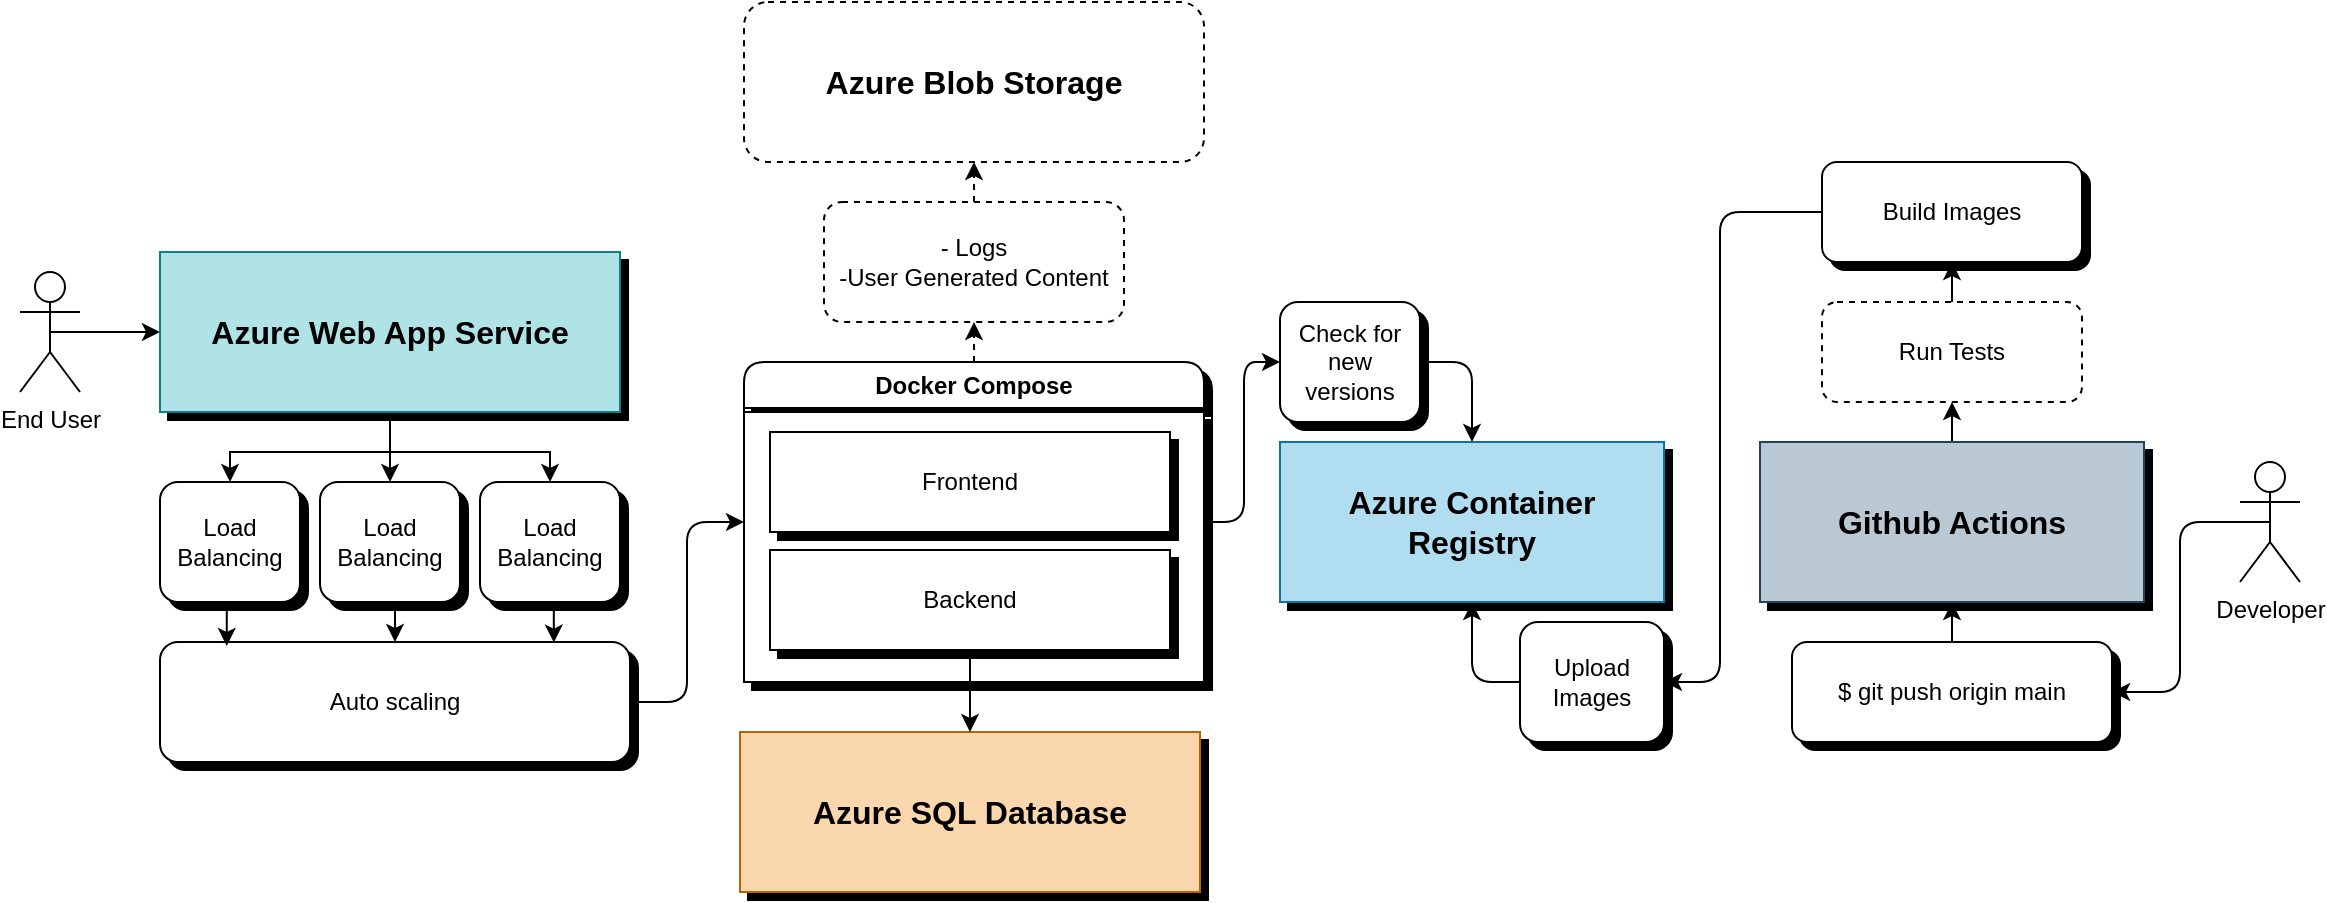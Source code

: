 <mxfile version="26.0.11">
  <diagram id="C5RBs43oDa-KdzZeNtuy" name="Page-1">
    <mxGraphModel dx="1429" dy="789" grid="1" gridSize="10" guides="1" tooltips="1" connect="1" arrows="1" fold="1" page="1" pageScale="1" pageWidth="620" pageHeight="500" background="#ffffff" math="0" shadow="0">
      <root>
        <mxCell id="WIyWlLk6GJQsqaUBKTNV-0" />
        <mxCell id="WIyWlLk6GJQsqaUBKTNV-1" parent="WIyWlLk6GJQsqaUBKTNV-0" />
        <mxCell id="nEQn-P0i9E69s7znphF9-3" value="Docker Compose" style="swimlane;whiteSpace=wrap;html=1;labelBackgroundColor=none;rounded=1;shadow=1;strokeColor=default;align=center;verticalAlign=middle;shadowOffsetX=4;shadowOffsetY=4;shadowBlur=0;shadowOpacity=100;fontFamily=Helvetica;fontSize=12;fontColor=default;fillColor=default;" vertex="1" parent="WIyWlLk6GJQsqaUBKTNV-1">
          <mxGeometry x="412" y="205" width="230" height="160" as="geometry">
            <mxRectangle width="140" height="30" as="alternateBounds" />
          </mxGeometry>
        </mxCell>
        <mxCell id="nEQn-P0i9E69s7znphF9-4" value="&lt;font style=&quot;font-size: 16px;&quot;&gt;&lt;b&gt;Azure SQL Database&lt;br&gt;&lt;/b&gt;&lt;/font&gt;" style="rounded=0;whiteSpace=wrap;html=1;labelBackgroundColor=none;shadow=1;strokeColor=#b46504;align=center;verticalAlign=middle;shadowOffsetX=4;shadowOffsetY=4;shadowBlur=0;shadowOpacity=100;fontFamily=Helvetica;fontSize=12;fillColor=#fad7ac;" vertex="1" parent="WIyWlLk6GJQsqaUBKTNV-1">
          <mxGeometry x="410" y="390" width="230" height="80" as="geometry" />
        </mxCell>
        <mxCell id="nEQn-P0i9E69s7znphF9-5" value="&lt;font style=&quot;font-size: 16px;&quot;&gt;&lt;b&gt;Azure Blob Storage&lt;br&gt;&lt;/b&gt;&lt;/font&gt;" style="rounded=1;whiteSpace=wrap;html=1;dashed=1;labelBackgroundColor=none;" vertex="1" parent="WIyWlLk6GJQsqaUBKTNV-1">
          <mxGeometry x="412" y="25" width="230" height="80" as="geometry" />
        </mxCell>
        <mxCell id="nEQn-P0i9E69s7znphF9-62" style="edgeStyle=orthogonalEdgeStyle;rounded=0;orthogonalLoop=1;jettySize=auto;html=1;exitX=0.5;exitY=0.5;exitDx=0;exitDy=0;exitPerimeter=0;entryX=0;entryY=0.5;entryDx=0;entryDy=0;fontFamily=Helvetica;fontSize=12;fontColor=default;labelBackgroundColor=none;" edge="1" parent="WIyWlLk6GJQsqaUBKTNV-1" source="nEQn-P0i9E69s7znphF9-6" target="nEQn-P0i9E69s7znphF9-9">
          <mxGeometry relative="1" as="geometry" />
        </mxCell>
        <mxCell id="nEQn-P0i9E69s7znphF9-6" value="End User" style="shape=umlActor;verticalLabelPosition=bottom;verticalAlign=top;html=1;outlineConnect=0;labelBackgroundColor=none;rounded=1;" vertex="1" parent="WIyWlLk6GJQsqaUBKTNV-1">
          <mxGeometry x="50" y="160" width="30" height="60" as="geometry" />
        </mxCell>
        <mxCell id="nEQn-P0i9E69s7znphF9-7" value="" style="group;fontStyle=1;labelBackgroundColor=none;rounded=0;glass=0;fillColor=default;shadow=1;strokeColor=default;align=center;verticalAlign=middle;shadowOffsetX=4;shadowOffsetY=4;shadowBlur=0;shadowOpacity=100;fontFamily=Helvetica;fontSize=12;fontColor=default;container=0;" vertex="1" connectable="0" parent="WIyWlLk6GJQsqaUBKTNV-1">
          <mxGeometry x="412" y="230" width="230" height="135" as="geometry" />
        </mxCell>
        <mxCell id="nEQn-P0i9E69s7znphF9-11" style="edgeStyle=orthogonalEdgeStyle;rounded=1;orthogonalLoop=1;jettySize=auto;html=1;entryX=0;entryY=0.5;entryDx=0;entryDy=0;labelBackgroundColor=none;fontColor=default;" edge="1" parent="WIyWlLk6GJQsqaUBKTNV-1" source="nEQn-P0i9E69s7znphF9-20" target="nEQn-P0i9E69s7znphF9-3">
          <mxGeometry relative="1" as="geometry" />
        </mxCell>
        <mxCell id="nEQn-P0i9E69s7znphF9-55" style="edgeStyle=orthogonalEdgeStyle;rounded=0;orthogonalLoop=1;jettySize=auto;html=1;exitX=0.5;exitY=1;exitDx=0;exitDy=0;entryX=0.5;entryY=0;entryDx=0;entryDy=0;fontFamily=Helvetica;fontSize=12;fontColor=default;labelBackgroundColor=none;" edge="1" parent="WIyWlLk6GJQsqaUBKTNV-1" source="nEQn-P0i9E69s7znphF9-9" target="nEQn-P0i9E69s7znphF9-18">
          <mxGeometry relative="1" as="geometry" />
        </mxCell>
        <mxCell id="nEQn-P0i9E69s7znphF9-56" style="edgeStyle=orthogonalEdgeStyle;rounded=0;orthogonalLoop=1;jettySize=auto;html=1;exitX=0.5;exitY=1;exitDx=0;exitDy=0;entryX=0.5;entryY=0;entryDx=0;entryDy=0;fontFamily=Helvetica;fontSize=12;fontColor=default;labelBackgroundColor=none;" edge="1" parent="WIyWlLk6GJQsqaUBKTNV-1" source="nEQn-P0i9E69s7znphF9-9" target="nEQn-P0i9E69s7znphF9-54">
          <mxGeometry relative="1" as="geometry" />
        </mxCell>
        <mxCell id="nEQn-P0i9E69s7znphF9-57" style="edgeStyle=orthogonalEdgeStyle;rounded=0;orthogonalLoop=1;jettySize=auto;html=1;exitX=0.5;exitY=1;exitDx=0;exitDy=0;entryX=0.5;entryY=0;entryDx=0;entryDy=0;fontFamily=Helvetica;fontSize=12;fontColor=default;labelBackgroundColor=none;" edge="1" parent="WIyWlLk6GJQsqaUBKTNV-1" source="nEQn-P0i9E69s7znphF9-9" target="nEQn-P0i9E69s7znphF9-53">
          <mxGeometry relative="1" as="geometry" />
        </mxCell>
        <mxCell id="nEQn-P0i9E69s7znphF9-9" value="&lt;font style=&quot;font-size: 16px;&quot;&gt;&lt;b&gt;Azure Web App Service&lt;br&gt;&lt;/b&gt;&lt;/font&gt;" style="rounded=0;whiteSpace=wrap;html=1;labelBackgroundColor=none;shadow=1;shadowOpacity=100;shadowBlur=0;shadowOffsetX=4;shadowOffsetY=4;fillColor=#b0e3e6;strokeColor=#0e8088;" vertex="1" parent="WIyWlLk6GJQsqaUBKTNV-1">
          <mxGeometry x="120" y="150" width="230" height="80" as="geometry" />
        </mxCell>
        <mxCell id="nEQn-P0i9E69s7znphF9-17" style="edgeStyle=orthogonalEdgeStyle;rounded=1;orthogonalLoop=1;jettySize=auto;html=1;exitX=0.5;exitY=0;exitDx=0;exitDy=0;entryX=0.5;entryY=1;entryDx=0;entryDy=0;dashed=1;labelBackgroundColor=none;fontColor=default;" edge="1" parent="WIyWlLk6GJQsqaUBKTNV-1" source="nEQn-P0i9E69s7znphF9-14" target="nEQn-P0i9E69s7znphF9-5">
          <mxGeometry relative="1" as="geometry" />
        </mxCell>
        <mxCell id="nEQn-P0i9E69s7znphF9-14" value="&lt;div align=&quot;center&quot;&gt;- Logs&lt;br&gt;-User Generated Content&lt;br&gt;&lt;/div&gt;" style="rounded=1;whiteSpace=wrap;html=1;align=center;dashed=1;labelBackgroundColor=none;" vertex="1" parent="WIyWlLk6GJQsqaUBKTNV-1">
          <mxGeometry x="452" y="125" width="150" height="60" as="geometry" />
        </mxCell>
        <mxCell id="nEQn-P0i9E69s7znphF9-16" style="edgeStyle=orthogonalEdgeStyle;rounded=1;orthogonalLoop=1;jettySize=auto;html=1;exitX=0.5;exitY=0;exitDx=0;exitDy=0;entryX=0.5;entryY=1;entryDx=0;entryDy=0;dashed=1;labelBackgroundColor=none;fontColor=default;" edge="1" parent="WIyWlLk6GJQsqaUBKTNV-1" source="nEQn-P0i9E69s7znphF9-3" target="nEQn-P0i9E69s7znphF9-14">
          <mxGeometry relative="1" as="geometry" />
        </mxCell>
        <mxCell id="nEQn-P0i9E69s7znphF9-60" style="edgeStyle=orthogonalEdgeStyle;rounded=0;orthogonalLoop=1;jettySize=auto;html=1;exitX=0.5;exitY=1;exitDx=0;exitDy=0;entryX=0.5;entryY=0;entryDx=0;entryDy=0;fontFamily=Helvetica;fontSize=12;fontColor=default;labelBackgroundColor=none;" edge="1" parent="WIyWlLk6GJQsqaUBKTNV-1" source="nEQn-P0i9E69s7znphF9-18" target="nEQn-P0i9E69s7znphF9-20">
          <mxGeometry relative="1" as="geometry" />
        </mxCell>
        <mxCell id="nEQn-P0i9E69s7znphF9-18" value="Load Balancing" style="rounded=1;whiteSpace=wrap;html=1;fontStyle=0;labelBackgroundColor=none;shadow=1;strokeColor=default;align=center;verticalAlign=middle;shadowOffsetX=4;shadowOffsetY=4;shadowBlur=0;shadowOpacity=100;fontFamily=Helvetica;fontSize=12;fontColor=default;fillColor=default;" vertex="1" parent="WIyWlLk6GJQsqaUBKTNV-1">
          <mxGeometry x="200" y="265" width="70" height="60" as="geometry" />
        </mxCell>
        <mxCell id="nEQn-P0i9E69s7znphF9-20" value="Auto scaling" style="rounded=1;whiteSpace=wrap;html=1;fontStyle=0;labelBackgroundColor=none;shadow=1;strokeColor=default;align=center;verticalAlign=middle;shadowOffsetX=4;shadowOffsetY=4;shadowBlur=0;shadowOpacity=100;fontFamily=Helvetica;fontSize=12;fontColor=default;fillColor=default;" vertex="1" parent="WIyWlLk6GJQsqaUBKTNV-1">
          <mxGeometry x="120" y="345" width="235" height="60" as="geometry" />
        </mxCell>
        <mxCell id="nEQn-P0i9E69s7znphF9-22" style="edgeStyle=orthogonalEdgeStyle;rounded=1;orthogonalLoop=1;jettySize=auto;html=1;exitX=0.5;exitY=1;exitDx=0;exitDy=0;entryX=0.5;entryY=0;entryDx=0;entryDy=0;labelBackgroundColor=none;fontColor=default;" edge="1" parent="WIyWlLk6GJQsqaUBKTNV-1" source="nEQn-P0i9E69s7znphF9-1" target="nEQn-P0i9E69s7znphF9-4">
          <mxGeometry relative="1" as="geometry" />
        </mxCell>
        <mxCell id="nEQn-P0i9E69s7znphF9-24" value="&lt;font style=&quot;font-size: 16px;&quot;&gt;Azure Container Registry&lt;/font&gt;" style="rounded=0;whiteSpace=wrap;html=1;fontStyle=1;labelBackgroundColor=none;shadow=1;strokeColor=#10739e;align=center;verticalAlign=middle;shadowOffsetX=4;shadowOffsetY=4;shadowBlur=0;shadowOpacity=100;fontFamily=Helvetica;fontSize=12;fillColor=#b1ddf0;" vertex="1" parent="WIyWlLk6GJQsqaUBKTNV-1">
          <mxGeometry x="680" y="245" width="192" height="80" as="geometry" />
        </mxCell>
        <mxCell id="nEQn-P0i9E69s7znphF9-50" style="edgeStyle=orthogonalEdgeStyle;rounded=1;orthogonalLoop=1;jettySize=auto;html=1;exitX=0.5;exitY=0;exitDx=0;exitDy=0;entryX=0.5;entryY=1;entryDx=0;entryDy=0;labelBackgroundColor=none;fontColor=default;" edge="1" parent="WIyWlLk6GJQsqaUBKTNV-1" source="nEQn-P0i9E69s7znphF9-27" target="nEQn-P0i9E69s7znphF9-35">
          <mxGeometry relative="1" as="geometry" />
        </mxCell>
        <mxCell id="nEQn-P0i9E69s7znphF9-27" value="&lt;font style=&quot;font-size: 16px;&quot;&gt;Github Actions&lt;/font&gt;" style="rounded=0;whiteSpace=wrap;html=1;fontStyle=1;labelBackgroundColor=none;shadow=1;strokeColor=#23445d;align=center;verticalAlign=middle;shadowOffsetX=4;shadowOffsetY=4;shadowBlur=0;shadowOpacity=100;fontFamily=Helvetica;fontSize=12;fillColor=#bac8d3;" vertex="1" parent="WIyWlLk6GJQsqaUBKTNV-1">
          <mxGeometry x="920" y="245" width="192" height="80" as="geometry" />
        </mxCell>
        <mxCell id="nEQn-P0i9E69s7znphF9-45" style="edgeStyle=orthogonalEdgeStyle;rounded=1;orthogonalLoop=1;jettySize=auto;html=1;exitX=0;exitY=0.5;exitDx=0;exitDy=0;entryX=0.5;entryY=1;entryDx=0;entryDy=0;labelBackgroundColor=none;fontColor=default;" edge="1" parent="WIyWlLk6GJQsqaUBKTNV-1" source="nEQn-P0i9E69s7znphF9-29" target="nEQn-P0i9E69s7znphF9-24">
          <mxGeometry relative="1" as="geometry" />
        </mxCell>
        <mxCell id="nEQn-P0i9E69s7znphF9-29" value="Upload Images" style="rounded=1;whiteSpace=wrap;html=1;fontStyle=0;labelBackgroundColor=none;shadow=1;strokeColor=default;align=center;verticalAlign=middle;shadowOffsetX=4;shadowOffsetY=4;shadowBlur=0;shadowOpacity=100;fontFamily=Helvetica;fontSize=12;fontColor=default;fillColor=default;" vertex="1" parent="WIyWlLk6GJQsqaUBKTNV-1">
          <mxGeometry x="800" y="335" width="72" height="60" as="geometry" />
        </mxCell>
        <mxCell id="nEQn-P0i9E69s7znphF9-49" style="edgeStyle=orthogonalEdgeStyle;rounded=1;orthogonalLoop=1;jettySize=auto;html=1;exitX=0.5;exitY=0.5;exitDx=0;exitDy=0;exitPerimeter=0;entryX=1;entryY=0.5;entryDx=0;entryDy=0;labelBackgroundColor=none;fontColor=default;" edge="1" parent="WIyWlLk6GJQsqaUBKTNV-1" source="nEQn-P0i9E69s7znphF9-31" target="nEQn-P0i9E69s7znphF9-33">
          <mxGeometry relative="1" as="geometry">
            <Array as="points">
              <mxPoint x="1130" y="285" />
              <mxPoint x="1130" y="370" />
            </Array>
          </mxGeometry>
        </mxCell>
        <mxCell id="nEQn-P0i9E69s7znphF9-31" value="Developer" style="shape=umlActor;verticalLabelPosition=bottom;verticalAlign=top;html=1;outlineConnect=0;labelBackgroundColor=none;rounded=1;" vertex="1" parent="WIyWlLk6GJQsqaUBKTNV-1">
          <mxGeometry x="1160" y="255" width="30" height="60" as="geometry" />
        </mxCell>
        <mxCell id="nEQn-P0i9E69s7znphF9-48" style="edgeStyle=orthogonalEdgeStyle;rounded=1;orthogonalLoop=1;jettySize=auto;html=1;exitX=0.5;exitY=0;exitDx=0;exitDy=0;entryX=0.5;entryY=1;entryDx=0;entryDy=0;labelBackgroundColor=none;fontColor=default;" edge="1" parent="WIyWlLk6GJQsqaUBKTNV-1" source="nEQn-P0i9E69s7znphF9-33" target="nEQn-P0i9E69s7znphF9-27">
          <mxGeometry relative="1" as="geometry" />
        </mxCell>
        <mxCell id="nEQn-P0i9E69s7znphF9-33" value="$ git push origin main" style="rounded=1;whiteSpace=wrap;html=1;fontStyle=0;labelBackgroundColor=none;shadow=1;strokeColor=default;align=center;verticalAlign=middle;shadowOffsetX=4;shadowOffsetY=4;shadowBlur=0;shadowOpacity=100;fontFamily=Helvetica;fontSize=12;fontColor=default;fillColor=default;" vertex="1" parent="WIyWlLk6GJQsqaUBKTNV-1">
          <mxGeometry x="936" y="345" width="160" height="50" as="geometry" />
        </mxCell>
        <mxCell id="nEQn-P0i9E69s7znphF9-51" style="edgeStyle=orthogonalEdgeStyle;rounded=1;orthogonalLoop=1;jettySize=auto;html=1;exitX=0.5;exitY=0;exitDx=0;exitDy=0;entryX=0.5;entryY=1;entryDx=0;entryDy=0;labelBackgroundColor=none;fontColor=default;" edge="1" parent="WIyWlLk6GJQsqaUBKTNV-1" source="nEQn-P0i9E69s7znphF9-35" target="nEQn-P0i9E69s7znphF9-36">
          <mxGeometry relative="1" as="geometry" />
        </mxCell>
        <mxCell id="nEQn-P0i9E69s7znphF9-35" value="Run Tests" style="rounded=1;whiteSpace=wrap;html=1;fontStyle=0;dashed=1;labelBackgroundColor=none;" vertex="1" parent="WIyWlLk6GJQsqaUBKTNV-1">
          <mxGeometry x="951" y="175" width="130" height="50" as="geometry" />
        </mxCell>
        <mxCell id="nEQn-P0i9E69s7znphF9-52" style="edgeStyle=orthogonalEdgeStyle;rounded=1;orthogonalLoop=1;jettySize=auto;html=1;exitX=0;exitY=0.5;exitDx=0;exitDy=0;entryX=1;entryY=0.5;entryDx=0;entryDy=0;labelBackgroundColor=none;fontColor=default;" edge="1" parent="WIyWlLk6GJQsqaUBKTNV-1" source="nEQn-P0i9E69s7znphF9-36" target="nEQn-P0i9E69s7znphF9-29">
          <mxGeometry relative="1" as="geometry">
            <Array as="points">
              <mxPoint x="900" y="130" />
              <mxPoint x="900" y="365" />
            </Array>
          </mxGeometry>
        </mxCell>
        <mxCell id="nEQn-P0i9E69s7znphF9-36" value="Build Images" style="rounded=1;whiteSpace=wrap;html=1;fontStyle=0;labelBackgroundColor=none;shadow=1;strokeColor=default;align=center;verticalAlign=middle;shadowOffsetX=4;shadowOffsetY=4;shadowBlur=0;shadowOpacity=100;fontFamily=Helvetica;fontSize=12;fontColor=default;fillColor=default;" vertex="1" parent="WIyWlLk6GJQsqaUBKTNV-1">
          <mxGeometry x="951" y="105" width="130" height="50" as="geometry" />
        </mxCell>
        <mxCell id="nEQn-P0i9E69s7znphF9-40" style="edgeStyle=orthogonalEdgeStyle;rounded=1;orthogonalLoop=1;jettySize=auto;html=1;exitX=1;exitY=0.5;exitDx=0;exitDy=0;entryX=0.5;entryY=0;entryDx=0;entryDy=0;labelBackgroundColor=none;fontColor=default;" edge="1" parent="WIyWlLk6GJQsqaUBKTNV-1" source="nEQn-P0i9E69s7znphF9-37" target="nEQn-P0i9E69s7znphF9-24">
          <mxGeometry relative="1" as="geometry" />
        </mxCell>
        <mxCell id="nEQn-P0i9E69s7znphF9-37" value="Check for new versions" style="rounded=1;whiteSpace=wrap;html=1;fontStyle=0;labelBackgroundColor=none;shadow=1;strokeColor=default;align=center;verticalAlign=middle;shadowOffsetX=4;shadowOffsetY=4;shadowBlur=0;shadowOpacity=100;fontFamily=Helvetica;fontSize=12;fontColor=default;fillColor=default;" vertex="1" parent="WIyWlLk6GJQsqaUBKTNV-1">
          <mxGeometry x="680" y="175" width="70" height="60" as="geometry" />
        </mxCell>
        <mxCell id="nEQn-P0i9E69s7znphF9-39" style="edgeStyle=orthogonalEdgeStyle;rounded=1;orthogonalLoop=1;jettySize=auto;html=1;exitX=1;exitY=0.5;exitDx=0;exitDy=0;entryX=0;entryY=0.5;entryDx=0;entryDy=0;labelBackgroundColor=none;fontColor=default;" edge="1" parent="WIyWlLk6GJQsqaUBKTNV-1" source="nEQn-P0i9E69s7znphF9-3" target="nEQn-P0i9E69s7znphF9-37">
          <mxGeometry relative="1" as="geometry" />
        </mxCell>
        <mxCell id="nEQn-P0i9E69s7znphF9-0" value="Frontend" style="rounded=0;whiteSpace=wrap;html=1;labelBackgroundColor=none;shadow=1;strokeColor=default;align=center;verticalAlign=middle;shadowOffsetX=4;shadowOffsetY=4;shadowBlur=0;shadowOpacity=100;fontFamily=Helvetica;fontSize=12;fontColor=default;fillColor=default;" vertex="1" parent="WIyWlLk6GJQsqaUBKTNV-1">
          <mxGeometry x="425" y="240" width="200" height="50" as="geometry" />
        </mxCell>
        <mxCell id="nEQn-P0i9E69s7znphF9-1" value="Backend" style="rounded=0;whiteSpace=wrap;html=1;labelBackgroundColor=none;shadow=1;strokeColor=default;align=center;verticalAlign=middle;shadowOffsetX=4;shadowOffsetY=4;shadowBlur=0;shadowOpacity=100;fontFamily=Helvetica;fontSize=12;fontColor=default;fillColor=default;" vertex="1" parent="WIyWlLk6GJQsqaUBKTNV-1">
          <mxGeometry x="425" y="299" width="200" height="50" as="geometry" />
        </mxCell>
        <mxCell id="nEQn-P0i9E69s7znphF9-53" value="Load Balancing" style="rounded=1;whiteSpace=wrap;html=1;fontStyle=0;labelBackgroundColor=none;shadow=1;strokeColor=default;align=center;verticalAlign=middle;shadowOffsetX=4;shadowOffsetY=4;shadowBlur=0;shadowOpacity=100;fontFamily=Helvetica;fontSize=12;fontColor=default;fillColor=default;" vertex="1" parent="WIyWlLk6GJQsqaUBKTNV-1">
          <mxGeometry x="120" y="265" width="70" height="60" as="geometry" />
        </mxCell>
        <mxCell id="nEQn-P0i9E69s7znphF9-54" value="Load Balancing" style="rounded=1;whiteSpace=wrap;html=1;fontStyle=0;labelBackgroundColor=none;shadow=1;strokeColor=default;align=center;verticalAlign=middle;shadowOffsetX=4;shadowOffsetY=4;shadowBlur=0;shadowOpacity=100;fontFamily=Helvetica;fontSize=12;fontColor=default;fillColor=default;" vertex="1" parent="WIyWlLk6GJQsqaUBKTNV-1">
          <mxGeometry x="280" y="265" width="70" height="60" as="geometry" />
        </mxCell>
        <mxCell id="nEQn-P0i9E69s7znphF9-59" style="edgeStyle=orthogonalEdgeStyle;rounded=0;orthogonalLoop=1;jettySize=auto;html=1;exitX=0.5;exitY=1;exitDx=0;exitDy=0;entryX=0.142;entryY=0.033;entryDx=0;entryDy=0;entryPerimeter=0;fontFamily=Helvetica;fontSize=12;fontColor=default;labelBackgroundColor=none;" edge="1" parent="WIyWlLk6GJQsqaUBKTNV-1" source="nEQn-P0i9E69s7znphF9-53" target="nEQn-P0i9E69s7znphF9-20">
          <mxGeometry relative="1" as="geometry" />
        </mxCell>
        <mxCell id="nEQn-P0i9E69s7znphF9-61" style="edgeStyle=orthogonalEdgeStyle;rounded=0;orthogonalLoop=1;jettySize=auto;html=1;exitX=0.5;exitY=1;exitDx=0;exitDy=0;entryX=0.838;entryY=0.005;entryDx=0;entryDy=0;entryPerimeter=0;fontFamily=Helvetica;fontSize=12;fontColor=default;labelBackgroundColor=none;" edge="1" parent="WIyWlLk6GJQsqaUBKTNV-1" source="nEQn-P0i9E69s7znphF9-54" target="nEQn-P0i9E69s7znphF9-20">
          <mxGeometry relative="1" as="geometry" />
        </mxCell>
      </root>
    </mxGraphModel>
  </diagram>
</mxfile>
